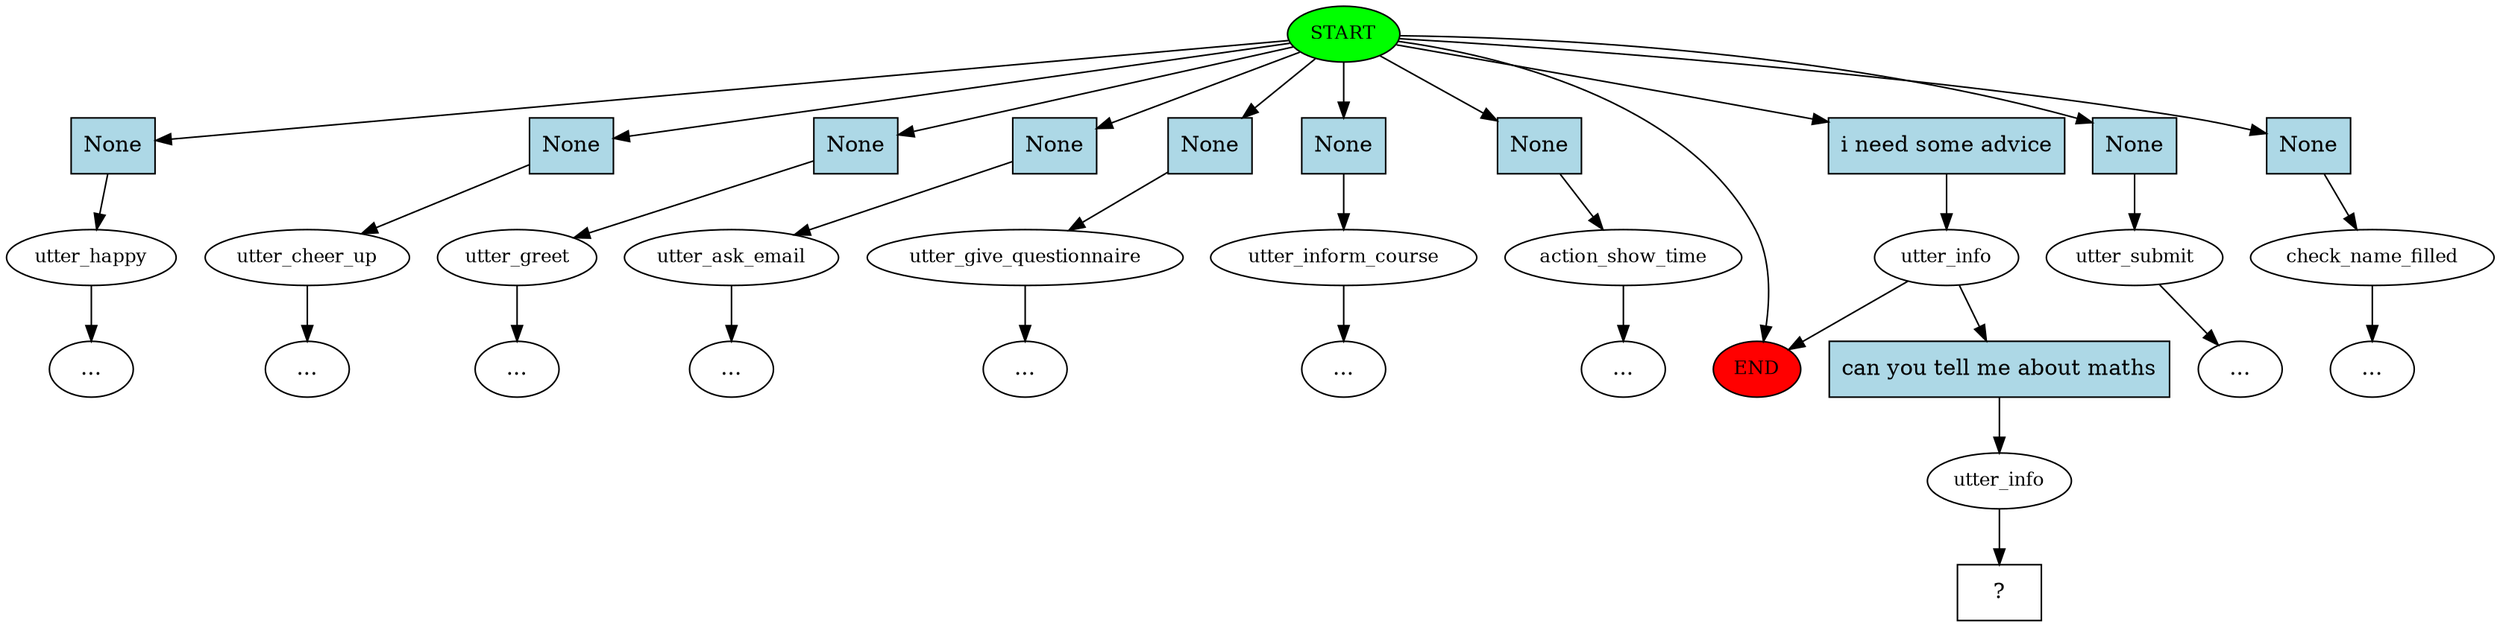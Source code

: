 digraph  {
0 [class="start active", fillcolor=green, fontsize=12, label=START, style=filled];
"-1" [class=end, fillcolor=red, fontsize=12, label=END, style=filled];
1 [class="", fontsize=12, label=utter_happy];
"-3" [class=ellipsis, label="..."];
2 [class="", fontsize=12, label=utter_cheer_up];
"-5" [class=ellipsis, label="..."];
4 [class="", fontsize=12, label=utter_greet];
6 [class="", fontsize=12, label=utter_ask_email];
"-8" [class=ellipsis, label="..."];
8 [class="", fontsize=12, label=utter_give_questionnaire];
"-13" [class=ellipsis, label="..."];
12 [class="", fontsize=12, label=utter_inform_course];
"-14" [class=ellipsis, label="..."];
15 [class="", fontsize=12, label=action_show_time];
"-17" [class=ellipsis, label="..."];
17 [class="", fontsize=12, label=utter_submit];
"-19" [class=ellipsis, label="..."];
19 [class="", fontsize=12, label=check_name_filled];
"-22" [class=ellipsis, label="..."];
"-23" [class=ellipsis, label="..."];
22 [class=active, fontsize=12, label=utter_info];
24 [class=active, fontsize=12, label=utter_info];
25 [class="intent dashed active", label="  ?  ", shape=rect];
26 [class=intent, fillcolor=lightblue, label=None, shape=rect, style=filled];
27 [class=intent, fillcolor=lightblue, label=None, shape=rect, style=filled];
28 [class=intent, fillcolor=lightblue, label=None, shape=rect, style=filled];
29 [class=intent, fillcolor=lightblue, label=None, shape=rect, style=filled];
30 [class=intent, fillcolor=lightblue, label=None, shape=rect, style=filled];
31 [class=intent, fillcolor=lightblue, label=None, shape=rect, style=filled];
32 [class=intent, fillcolor=lightblue, label=None, shape=rect, style=filled];
33 [class=intent, fillcolor=lightblue, label=None, shape=rect, style=filled];
34 [class=intent, fillcolor=lightblue, label=None, shape=rect, style=filled];
35 [class="intent active", fillcolor=lightblue, label="i need some advice", shape=rect, style=filled];
36 [class="intent active", fillcolor=lightblue, label="can you tell me about maths", shape=rect, style=filled];
0 -> "-1"  [class="", key=NONE, label=""];
0 -> 26  [class="", key=0];
0 -> 27  [class="", key=0];
0 -> 28  [class="", key=0];
0 -> 29  [class="", key=0];
0 -> 30  [class="", key=0];
0 -> 31  [class="", key=0];
0 -> 32  [class="", key=0];
0 -> 33  [class="", key=0];
0 -> 34  [class="", key=0];
0 -> 35  [class=active, key=0];
1 -> "-3"  [class="", key=NONE, label=""];
2 -> "-5"  [class="", key=NONE, label=""];
4 -> "-22"  [class="", key=NONE, label=""];
6 -> "-8"  [class="", key=NONE, label=""];
8 -> "-13"  [class="", key=NONE, label=""];
12 -> "-14"  [class="", key=NONE, label=""];
15 -> "-17"  [class="", key=NONE, label=""];
17 -> "-19"  [class="", key=NONE, label=""];
19 -> "-23"  [class="", key=NONE, label=""];
22 -> "-1"  [class="", key=NONE, label=""];
22 -> 36  [class=active, key=0];
24 -> 25  [class=active, key=NONE, label=""];
26 -> 1  [class="", key=0];
27 -> 2  [class="", key=0];
28 -> 4  [class="", key=0];
29 -> 6  [class="", key=0];
30 -> 8  [class="", key=0];
31 -> 12  [class="", key=0];
32 -> 15  [class="", key=0];
33 -> 17  [class="", key=0];
34 -> 19  [class="", key=0];
35 -> 22  [class=active, key=0];
36 -> 24  [class=active, key=0];
}
